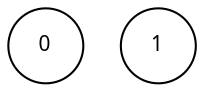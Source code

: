 digraph dfa{
size = " 50, 50"; 
fontname = "Microsoft YaHei";
fontsize = 10; 
node [shape = circle, fontname = "Microsfot YaHei", fontsize = 10];
edge [fontname = "Microsoft YaHei", fontsize = 10];
0;
1;
}
